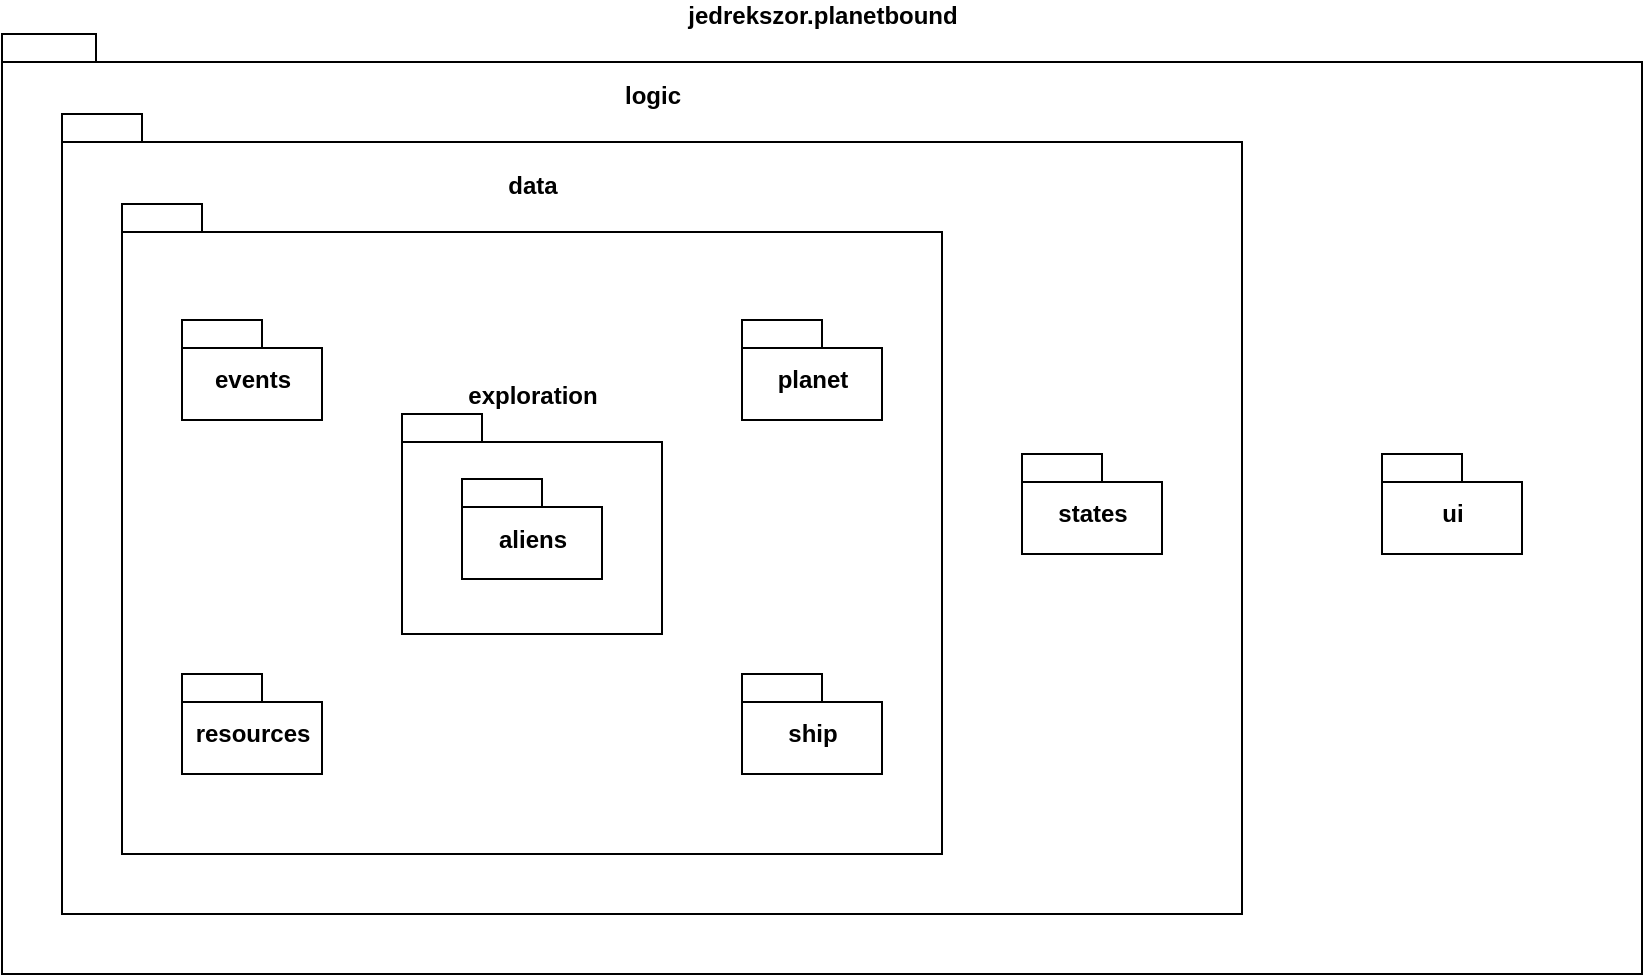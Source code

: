 <mxfile version="13.0.3" type="device"><diagram id="NbUeN2mOCaFCjkoF5XoU" name="Page-1"><mxGraphModel dx="1422" dy="822" grid="1" gridSize="10" guides="1" tooltips="1" connect="1" arrows="1" fold="1" page="1" pageScale="1" pageWidth="827" pageHeight="1169" math="0" shadow="0"><root><mxCell id="0"/><mxCell id="1" parent="0"/><mxCell id="NOKWWu-AQvInO8SKcRVL-1" value="jedrekszor.planetbound" style="shape=folder;fontStyle=1;spacingTop=10;tabWidth=40;tabHeight=14;tabPosition=left;html=1;labelPosition=center;verticalLabelPosition=top;align=center;verticalAlign=bottom;" parent="1" vertex="1"><mxGeometry y="120" width="820" height="470" as="geometry"/></mxCell><mxCell id="NOKWWu-AQvInO8SKcRVL-2" value="logic" style="shape=folder;fontStyle=1;spacingTop=10;tabWidth=40;tabHeight=14;tabPosition=left;html=1;labelPosition=center;verticalLabelPosition=top;align=center;verticalAlign=bottom;" parent="1" vertex="1"><mxGeometry x="30" y="160" width="590" height="400" as="geometry"/></mxCell><mxCell id="NOKWWu-AQvInO8SKcRVL-4" value="data" style="shape=folder;fontStyle=1;spacingTop=10;tabWidth=40;tabHeight=14;tabPosition=left;html=1;labelPosition=center;verticalLabelPosition=top;align=center;verticalAlign=bottom;" parent="1" vertex="1"><mxGeometry x="60" y="205" width="410" height="325" as="geometry"/></mxCell><mxCell id="NOKWWu-AQvInO8SKcRVL-6" value="events" style="shape=folder;fontStyle=1;spacingTop=10;tabWidth=40;tabHeight=14;tabPosition=left;html=1;" parent="1" vertex="1"><mxGeometry x="90" y="263" width="70" height="50" as="geometry"/></mxCell><mxCell id="NOKWWu-AQvInO8SKcRVL-7" value="exploration" style="shape=folder;fontStyle=1;spacingTop=10;tabWidth=40;tabHeight=14;tabPosition=left;html=1;labelPosition=center;verticalLabelPosition=top;align=center;verticalAlign=bottom;" parent="1" vertex="1"><mxGeometry x="200" y="310" width="130" height="110" as="geometry"/></mxCell><mxCell id="NOKWWu-AQvInO8SKcRVL-8" value="planet" style="shape=folder;fontStyle=1;spacingTop=10;tabWidth=40;tabHeight=14;tabPosition=left;html=1;" parent="1" vertex="1"><mxGeometry x="370" y="263" width="70" height="50" as="geometry"/></mxCell><mxCell id="NOKWWu-AQvInO8SKcRVL-9" value="resources" style="shape=folder;fontStyle=1;spacingTop=10;tabWidth=40;tabHeight=14;tabPosition=left;html=1;" parent="1" vertex="1"><mxGeometry x="90" y="440" width="70" height="50" as="geometry"/></mxCell><mxCell id="NOKWWu-AQvInO8SKcRVL-10" value="ship" style="shape=folder;fontStyle=1;spacingTop=10;tabWidth=40;tabHeight=14;tabPosition=left;html=1;" parent="1" vertex="1"><mxGeometry x="370" y="440" width="70" height="50" as="geometry"/></mxCell><mxCell id="NOKWWu-AQvInO8SKcRVL-11" value="aliens" style="shape=folder;fontStyle=1;spacingTop=10;tabWidth=40;tabHeight=14;tabPosition=left;html=1;" parent="1" vertex="1"><mxGeometry x="230" y="342.5" width="70" height="50" as="geometry"/></mxCell><mxCell id="NOKWWu-AQvInO8SKcRVL-12" value="states" style="shape=folder;fontStyle=1;spacingTop=10;tabWidth=40;tabHeight=14;tabPosition=left;html=1;" parent="1" vertex="1"><mxGeometry x="510" y="330" width="70" height="50" as="geometry"/></mxCell><mxCell id="NOKWWu-AQvInO8SKcRVL-13" value="ui" style="shape=folder;fontStyle=1;spacingTop=10;tabWidth=40;tabHeight=14;tabPosition=left;html=1;" parent="1" vertex="1"><mxGeometry x="690" y="330" width="70" height="50" as="geometry"/></mxCell></root></mxGraphModel></diagram></mxfile>